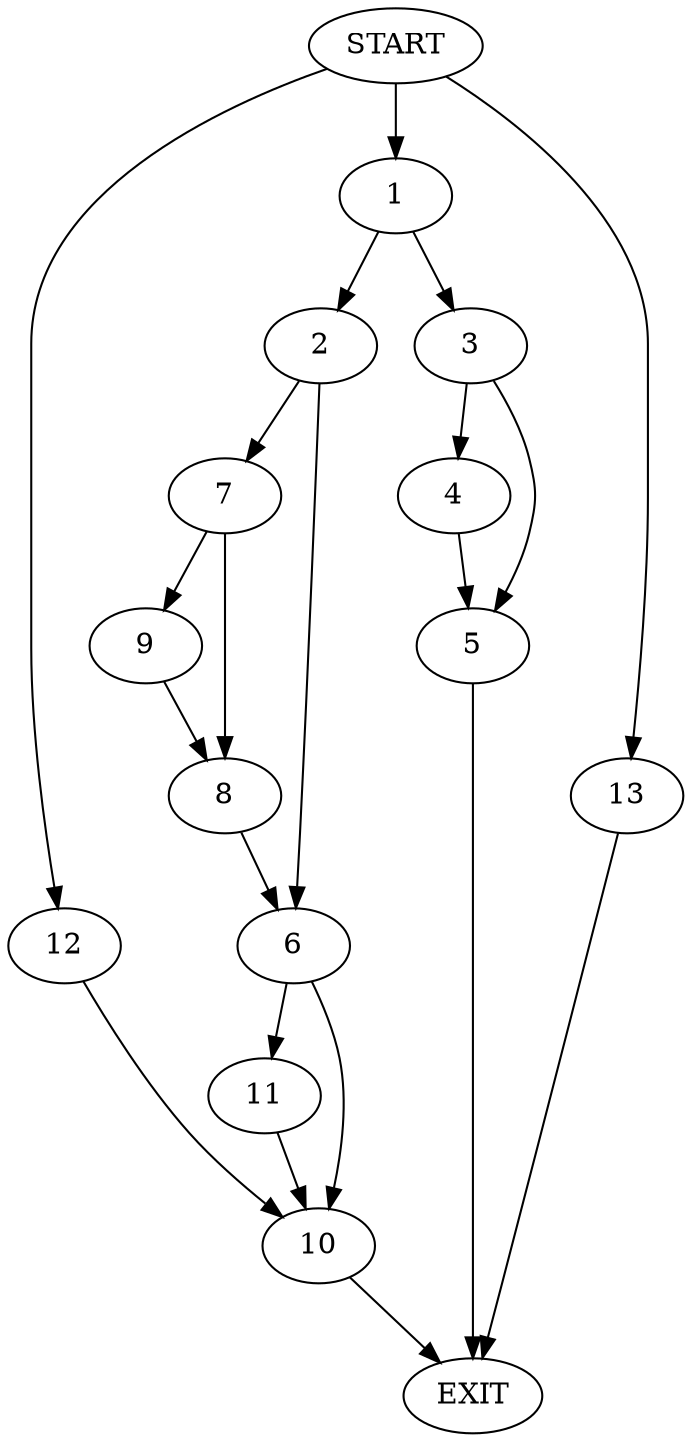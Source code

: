 digraph {
0 [label="START"]
14 [label="EXIT"]
0 -> 1
1 -> 2
1 -> 3
3 -> 4
3 -> 5
2 -> 6
2 -> 7
4 -> 5
5 -> 14
7 -> 8
7 -> 9
6 -> 10
6 -> 11
9 -> 8
8 -> 6
10 -> 14
11 -> 10
0 -> 12
12 -> 10
0 -> 13
13 -> 14
}

